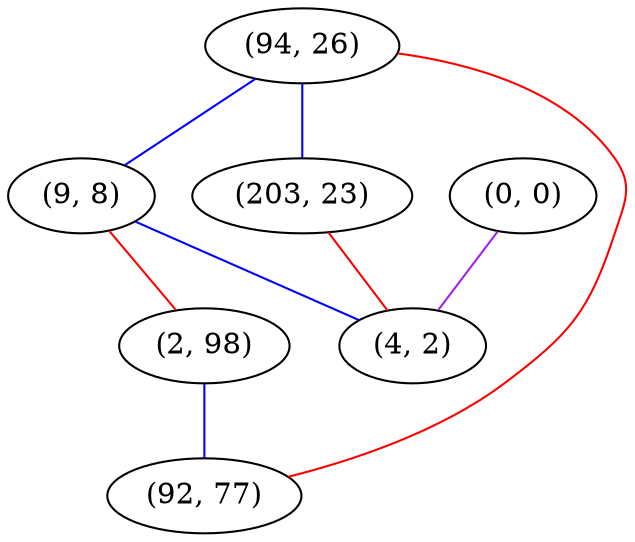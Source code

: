 graph "" {
"(94, 26)";
"(9, 8)";
"(203, 23)";
"(0, 0)";
"(2, 98)";
"(92, 77)";
"(4, 2)";
"(94, 26)" -- "(92, 77)"  [color=red, key=0, weight=1];
"(94, 26)" -- "(203, 23)"  [color=blue, key=0, weight=3];
"(94, 26)" -- "(9, 8)"  [color=blue, key=0, weight=3];
"(9, 8)" -- "(4, 2)"  [color=blue, key=0, weight=3];
"(9, 8)" -- "(2, 98)"  [color=red, key=0, weight=1];
"(203, 23)" -- "(4, 2)"  [color=red, key=0, weight=1];
"(0, 0)" -- "(4, 2)"  [color=purple, key=0, weight=4];
"(2, 98)" -- "(92, 77)"  [color=blue, key=0, weight=3];
}
